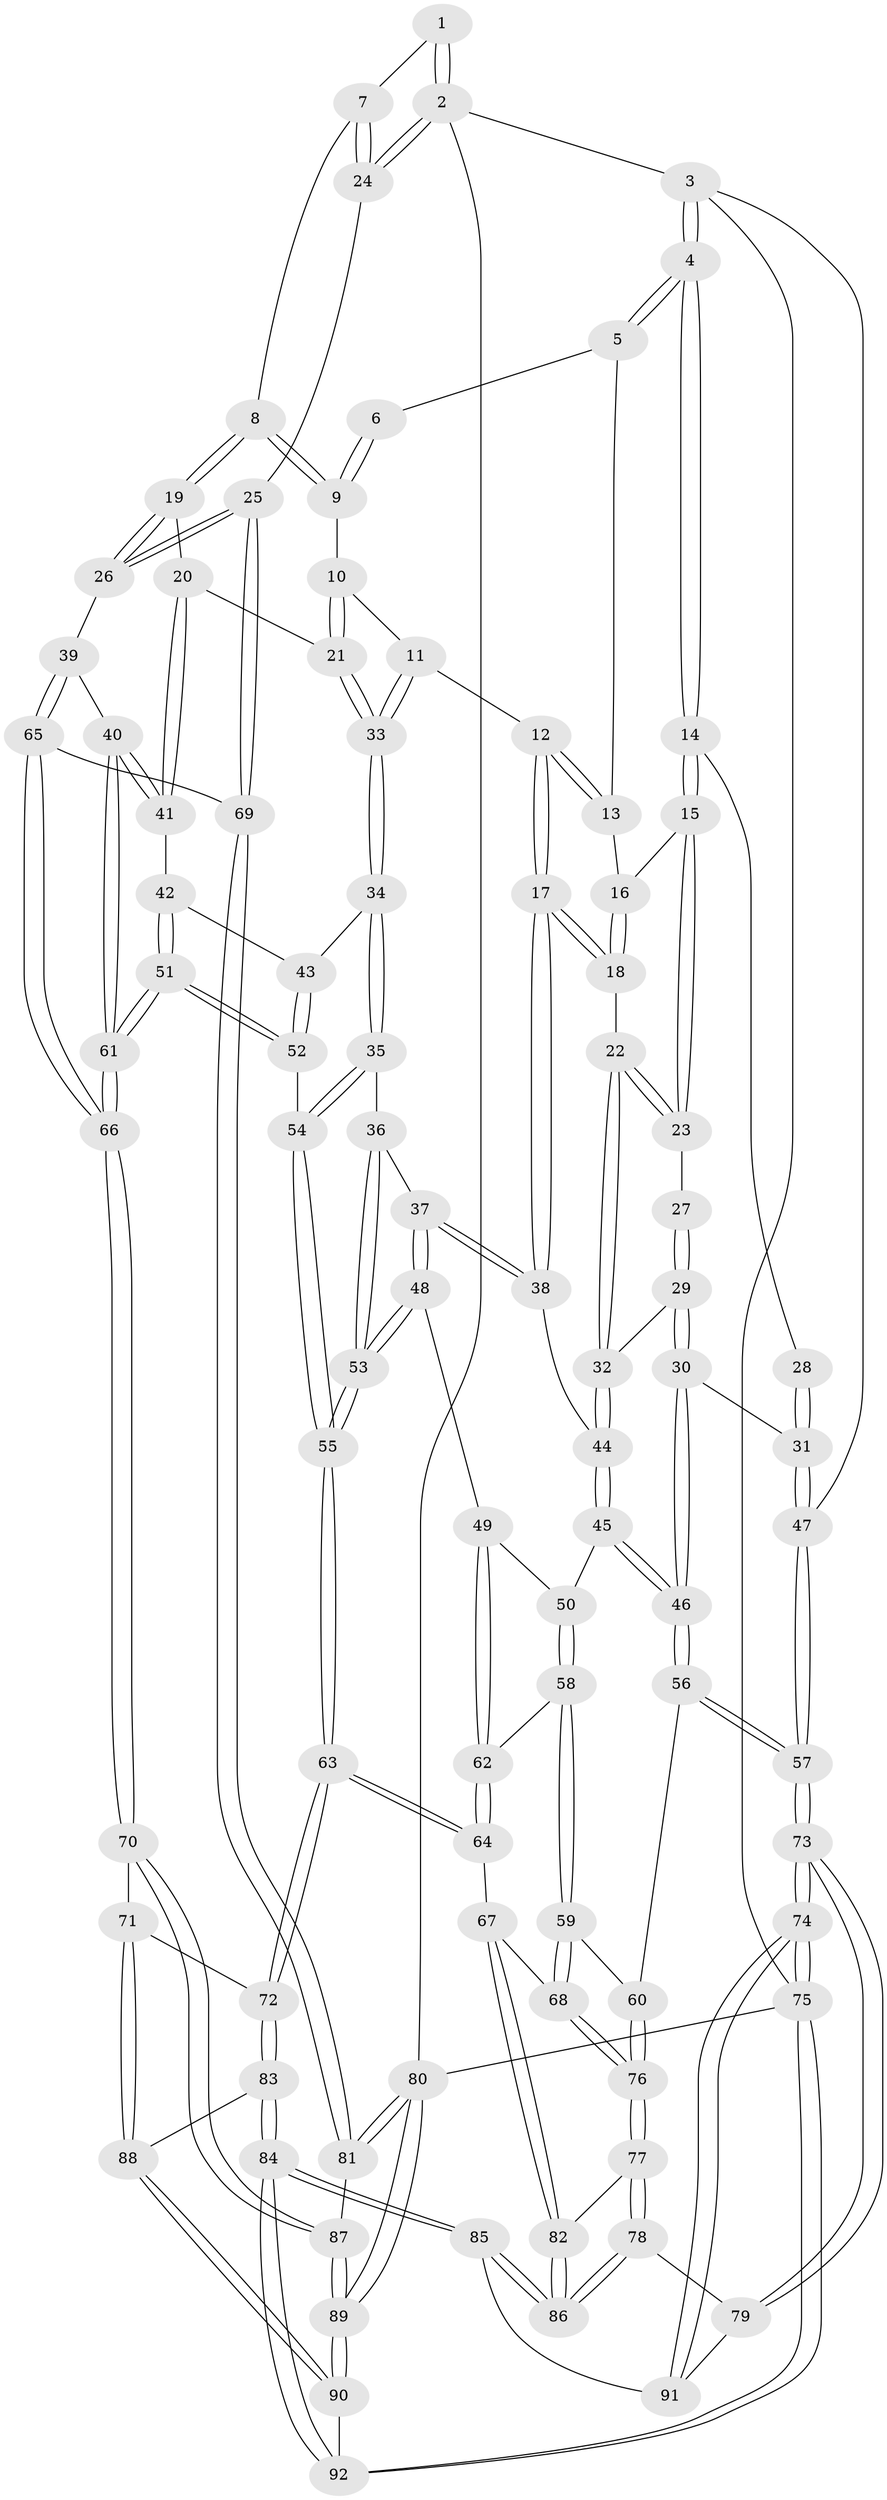 // coarse degree distribution, {3: 0.2222222222222222, 5: 0.24074074074074073, 6: 0.07407407407407407, 4: 0.4444444444444444, 7: 0.018518518518518517}
// Generated by graph-tools (version 1.1) at 2025/52/02/27/25 19:52:37]
// undirected, 92 vertices, 227 edges
graph export_dot {
graph [start="1"]
  node [color=gray90,style=filled];
  1 [pos="+0.7993274583608062+0"];
  2 [pos="+1+0"];
  3 [pos="+0+0"];
  4 [pos="+0+0"];
  5 [pos="+0.4459825131877549+0"];
  6 [pos="+0.6446227002413732+0"];
  7 [pos="+0.938222856329166+0.1491621324598993"];
  8 [pos="+0.9207315257515369+0.15260803565463618"];
  9 [pos="+0.6910625729951685+0"];
  10 [pos="+0.6872102184435853+0"];
  11 [pos="+0.5520306815005352+0.23212740892531314"];
  12 [pos="+0.5197126961559158+0.2243490254475123"];
  13 [pos="+0.4325489033068627+0"];
  14 [pos="+0+0"];
  15 [pos="+0.25936997136564904+0.12384467849946651"];
  16 [pos="+0.4102996442028791+0"];
  17 [pos="+0.35977189644303526+0.26009237931528545"];
  18 [pos="+0.35036081584302226+0.2516400955254269"];
  19 [pos="+0.836992040478579+0.23994443077074323"];
  20 [pos="+0.8049097469749867+0.2558841688178571"];
  21 [pos="+0.7462972455433978+0.2581928819067248"];
  22 [pos="+0.3084378329717561+0.23654910171115998"];
  23 [pos="+0.29945553873608916+0.2302392012818614"];
  24 [pos="+1+0.12685984082825127"];
  25 [pos="+1+0.45767884738573056"];
  26 [pos="+1+0.4581329882472906"];
  27 [pos="+0.10225534171034495+0.2163473120142481"];
  28 [pos="+0.09083716095657401+0.21089070748585823"];
  29 [pos="+0.16963725318196468+0.3534470051583206"];
  30 [pos="+0.11962188566427984+0.4251144213360124"];
  31 [pos="+0.04771092423953714+0.36591161315895565"];
  32 [pos="+0.17664502210874009+0.3520813925437551"];
  33 [pos="+0.6370069116996481+0.31947908564731875"];
  34 [pos="+0.6342572918925928+0.3601751890072497"];
  35 [pos="+0.623598948797681+0.37255043637458807"];
  36 [pos="+0.5061253480531752+0.4245912272469123"];
  37 [pos="+0.37830490794283567+0.3939538460178043"];
  38 [pos="+0.359106648416812+0.35566803181283224"];
  39 [pos="+0.9780986165544747+0.4677788825188093"];
  40 [pos="+0.9127658757238067+0.474105563206995"];
  41 [pos="+0.8509212185197093+0.43589129094142276"];
  42 [pos="+0.7562601634111679+0.43398526106371504"];
  43 [pos="+0.6705749979687131+0.3912567192119794"];
  44 [pos="+0.266340033216464+0.3958040193250092"];
  45 [pos="+0.22020215017338426+0.45976149294331137"];
  46 [pos="+0.13215648883272094+0.49113037591842384"];
  47 [pos="+0+0.4055997049190405"];
  48 [pos="+0.3713207646232601+0.43452154225623263"];
  49 [pos="+0.32580216371686427+0.48577651596078164"];
  50 [pos="+0.27709848323214287+0.4884908814161496"];
  51 [pos="+0.7470824892243872+0.5892440679173891"];
  52 [pos="+0.7108464862682397+0.5747417380165366"];
  53 [pos="+0.48171591654663815+0.6417070489605726"];
  54 [pos="+0.5972273928448129+0.5725998489744298"];
  55 [pos="+0.48562272518184185+0.6616347860634668"];
  56 [pos="+0.10862559136043662+0.5584848445273944"];
  57 [pos="+0+0.5612091563638475"];
  58 [pos="+0.2485766833027269+0.5695361407857588"];
  59 [pos="+0.2031220736377481+0.5923692610471673"];
  60 [pos="+0.13808806516578293+0.5964450590188415"];
  61 [pos="+0.7828247575432216+0.6191617003453976"];
  62 [pos="+0.3234885597631194+0.5593583364829829"];
  63 [pos="+0.4754840604691919+0.6885987022006477"];
  64 [pos="+0.45743051482667785+0.6842008403799053"];
  65 [pos="+0.8921638401544053+0.6806066060738984"];
  66 [pos="+0.7986752920205814+0.7306875275757201"];
  67 [pos="+0.38665627880207953+0.6877242537189507"];
  68 [pos="+0.35303880764199386+0.6783314091522783"];
  69 [pos="+1+0.603380087882591"];
  70 [pos="+0.787986866676829+0.773574130947633"];
  71 [pos="+0.6941042731572101+0.7957467769539215"];
  72 [pos="+0.5011381183123459+0.7543417957028795"];
  73 [pos="+0+0.8341069747280275"];
  74 [pos="+0+1"];
  75 [pos="+0+1"];
  76 [pos="+0.14608862498396533+0.7025031349178312"];
  77 [pos="+0.14560854821886338+0.7063662889864559"];
  78 [pos="+0+0.8067867797382616"];
  79 [pos="+0+0.8159490301094837"];
  80 [pos="+1+1"];
  81 [pos="+1+0.7175718304297627"];
  82 [pos="+0.19749944315197104+0.7959905351936646"];
  83 [pos="+0.4553624756132915+0.8492472296443915"];
  84 [pos="+0.2897027681215796+1"];
  85 [pos="+0.24929285882706143+0.9722068132477072"];
  86 [pos="+0.20998087447436334+0.8811037849749597"];
  87 [pos="+0.8393059951274859+0.8221429144088425"];
  88 [pos="+0.6534731264556886+1"];
  89 [pos="+1+1"];
  90 [pos="+0.705855258238201+1"];
  91 [pos="+0.1079351752205839+0.9283493781247238"];
  92 [pos="+0.27382344734804054+1"];
  1 -- 2;
  1 -- 2;
  1 -- 7;
  2 -- 3;
  2 -- 24;
  2 -- 24;
  2 -- 80;
  3 -- 4;
  3 -- 4;
  3 -- 47;
  3 -- 75;
  4 -- 5;
  4 -- 5;
  4 -- 14;
  4 -- 14;
  5 -- 6;
  5 -- 13;
  6 -- 9;
  6 -- 9;
  7 -- 8;
  7 -- 24;
  7 -- 24;
  8 -- 9;
  8 -- 9;
  8 -- 19;
  8 -- 19;
  9 -- 10;
  10 -- 11;
  10 -- 21;
  10 -- 21;
  11 -- 12;
  11 -- 33;
  11 -- 33;
  12 -- 13;
  12 -- 13;
  12 -- 17;
  12 -- 17;
  13 -- 16;
  14 -- 15;
  14 -- 15;
  14 -- 28;
  15 -- 16;
  15 -- 23;
  15 -- 23;
  16 -- 18;
  16 -- 18;
  17 -- 18;
  17 -- 18;
  17 -- 38;
  17 -- 38;
  18 -- 22;
  19 -- 20;
  19 -- 26;
  19 -- 26;
  20 -- 21;
  20 -- 41;
  20 -- 41;
  21 -- 33;
  21 -- 33;
  22 -- 23;
  22 -- 23;
  22 -- 32;
  22 -- 32;
  23 -- 27;
  24 -- 25;
  25 -- 26;
  25 -- 26;
  25 -- 69;
  25 -- 69;
  26 -- 39;
  27 -- 29;
  27 -- 29;
  28 -- 31;
  28 -- 31;
  29 -- 30;
  29 -- 30;
  29 -- 32;
  30 -- 31;
  30 -- 46;
  30 -- 46;
  31 -- 47;
  31 -- 47;
  32 -- 44;
  32 -- 44;
  33 -- 34;
  33 -- 34;
  34 -- 35;
  34 -- 35;
  34 -- 43;
  35 -- 36;
  35 -- 54;
  35 -- 54;
  36 -- 37;
  36 -- 53;
  36 -- 53;
  37 -- 38;
  37 -- 38;
  37 -- 48;
  37 -- 48;
  38 -- 44;
  39 -- 40;
  39 -- 65;
  39 -- 65;
  40 -- 41;
  40 -- 41;
  40 -- 61;
  40 -- 61;
  41 -- 42;
  42 -- 43;
  42 -- 51;
  42 -- 51;
  43 -- 52;
  43 -- 52;
  44 -- 45;
  44 -- 45;
  45 -- 46;
  45 -- 46;
  45 -- 50;
  46 -- 56;
  46 -- 56;
  47 -- 57;
  47 -- 57;
  48 -- 49;
  48 -- 53;
  48 -- 53;
  49 -- 50;
  49 -- 62;
  49 -- 62;
  50 -- 58;
  50 -- 58;
  51 -- 52;
  51 -- 52;
  51 -- 61;
  51 -- 61;
  52 -- 54;
  53 -- 55;
  53 -- 55;
  54 -- 55;
  54 -- 55;
  55 -- 63;
  55 -- 63;
  56 -- 57;
  56 -- 57;
  56 -- 60;
  57 -- 73;
  57 -- 73;
  58 -- 59;
  58 -- 59;
  58 -- 62;
  59 -- 60;
  59 -- 68;
  59 -- 68;
  60 -- 76;
  60 -- 76;
  61 -- 66;
  61 -- 66;
  62 -- 64;
  62 -- 64;
  63 -- 64;
  63 -- 64;
  63 -- 72;
  63 -- 72;
  64 -- 67;
  65 -- 66;
  65 -- 66;
  65 -- 69;
  66 -- 70;
  66 -- 70;
  67 -- 68;
  67 -- 82;
  67 -- 82;
  68 -- 76;
  68 -- 76;
  69 -- 81;
  69 -- 81;
  70 -- 71;
  70 -- 87;
  70 -- 87;
  71 -- 72;
  71 -- 88;
  71 -- 88;
  72 -- 83;
  72 -- 83;
  73 -- 74;
  73 -- 74;
  73 -- 79;
  73 -- 79;
  74 -- 75;
  74 -- 75;
  74 -- 91;
  74 -- 91;
  75 -- 92;
  75 -- 92;
  75 -- 80;
  76 -- 77;
  76 -- 77;
  77 -- 78;
  77 -- 78;
  77 -- 82;
  78 -- 79;
  78 -- 86;
  78 -- 86;
  79 -- 91;
  80 -- 81;
  80 -- 81;
  80 -- 89;
  80 -- 89;
  81 -- 87;
  82 -- 86;
  82 -- 86;
  83 -- 84;
  83 -- 84;
  83 -- 88;
  84 -- 85;
  84 -- 85;
  84 -- 92;
  84 -- 92;
  85 -- 86;
  85 -- 86;
  85 -- 91;
  87 -- 89;
  87 -- 89;
  88 -- 90;
  88 -- 90;
  89 -- 90;
  89 -- 90;
  90 -- 92;
}
